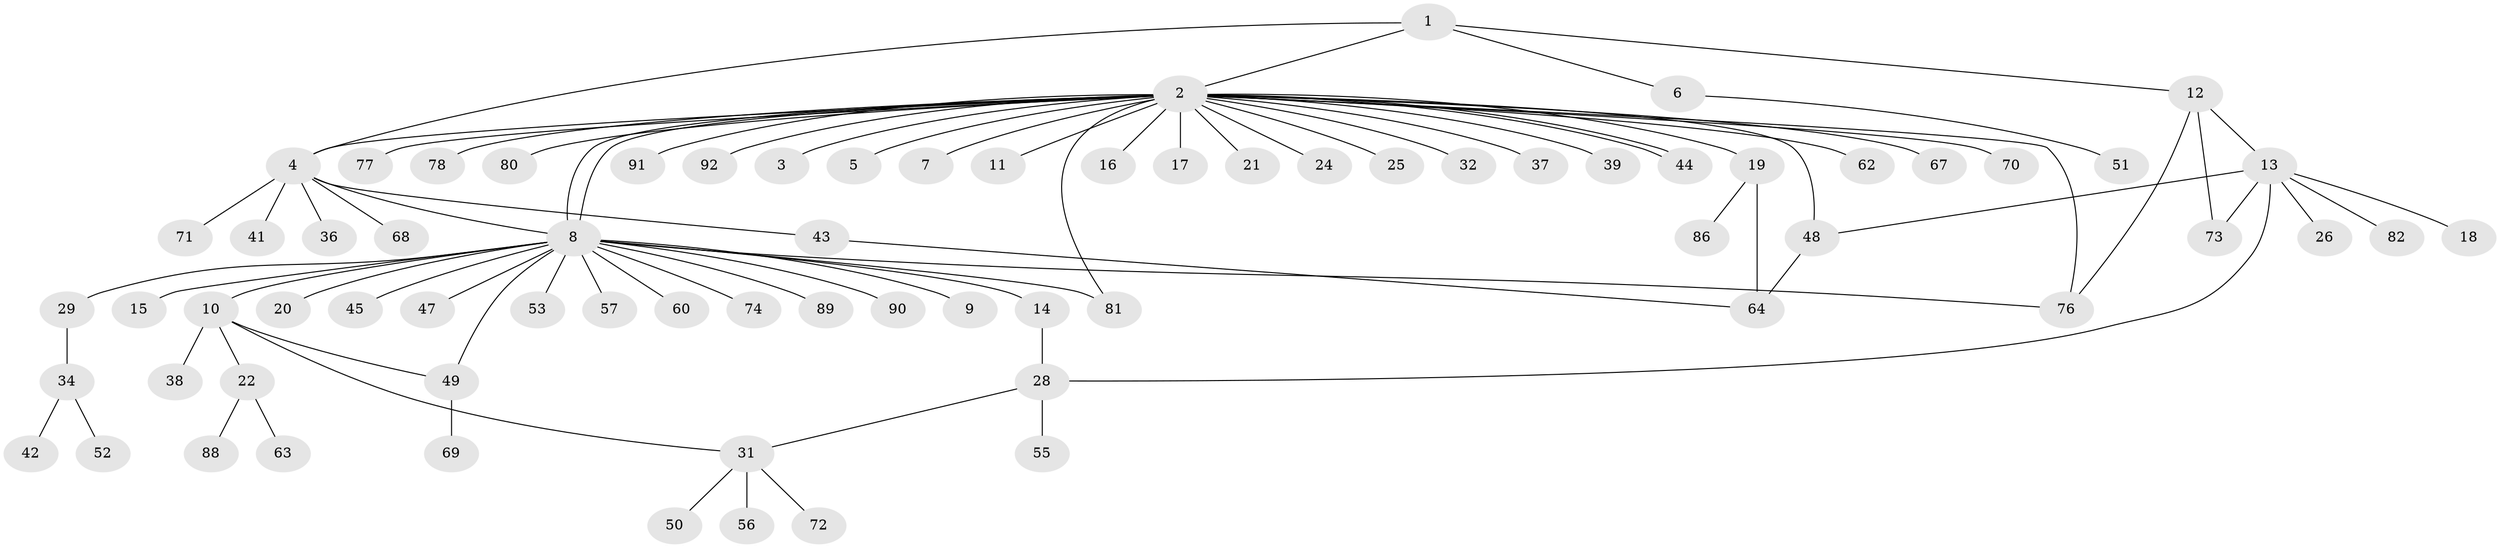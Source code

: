// original degree distribution, {4: 0.07608695652173914, 31: 0.010869565217391304, 1: 0.5978260869565217, 7: 0.010869565217391304, 2: 0.1956521739130435, 21: 0.010869565217391304, 5: 0.021739130434782608, 6: 0.010869565217391304, 3: 0.06521739130434782}
// Generated by graph-tools (version 1.1) at 2025/41/03/06/25 10:41:46]
// undirected, 73 vertices, 86 edges
graph export_dot {
graph [start="1"]
  node [color=gray90,style=filled];
  1;
  2 [super="+83"];
  3;
  4 [super="+27"];
  5 [super="+30"];
  6;
  7;
  8 [super="+33"];
  9;
  10 [super="+54"];
  11;
  12 [super="+87"];
  13 [super="+66"];
  14;
  15;
  16;
  17;
  18;
  19 [super="+23"];
  20;
  21 [super="+46"];
  22 [super="+59"];
  24;
  25;
  26;
  28 [super="+40"];
  29;
  31 [super="+79"];
  32;
  34 [super="+35"];
  36;
  37;
  38;
  39;
  41;
  42;
  43;
  44;
  45;
  47;
  48;
  49;
  50;
  51 [super="+61"];
  52 [super="+85"];
  53 [super="+65"];
  55 [super="+58"];
  56;
  57;
  60;
  62;
  63;
  64 [super="+75"];
  67;
  68;
  69;
  70;
  71;
  72;
  73;
  74;
  76 [super="+84"];
  77;
  78;
  80;
  81;
  82;
  86;
  88;
  89;
  90;
  91;
  92;
  1 -- 2;
  1 -- 4;
  1 -- 6;
  1 -- 12;
  2 -- 3;
  2 -- 4 [weight=2];
  2 -- 5;
  2 -- 7;
  2 -- 8;
  2 -- 8;
  2 -- 11;
  2 -- 16;
  2 -- 17;
  2 -- 19;
  2 -- 21;
  2 -- 24;
  2 -- 25;
  2 -- 32;
  2 -- 37;
  2 -- 39;
  2 -- 44;
  2 -- 44;
  2 -- 48;
  2 -- 62;
  2 -- 67;
  2 -- 70;
  2 -- 77;
  2 -- 78;
  2 -- 80;
  2 -- 81;
  2 -- 91;
  2 -- 92;
  2 -- 76;
  4 -- 36;
  4 -- 41;
  4 -- 68;
  4 -- 71;
  4 -- 8;
  4 -- 43;
  6 -- 51;
  8 -- 9;
  8 -- 10;
  8 -- 14;
  8 -- 15;
  8 -- 20;
  8 -- 29;
  8 -- 45;
  8 -- 47;
  8 -- 49;
  8 -- 53;
  8 -- 57;
  8 -- 60;
  8 -- 74;
  8 -- 76;
  8 -- 81;
  8 -- 89;
  8 -- 90;
  10 -- 22;
  10 -- 38;
  10 -- 49;
  10 -- 31;
  12 -- 13;
  12 -- 73;
  12 -- 76;
  13 -- 18;
  13 -- 26;
  13 -- 28;
  13 -- 73;
  13 -- 48;
  13 -- 82;
  14 -- 28;
  19 -- 64;
  19 -- 86;
  22 -- 63;
  22 -- 88;
  28 -- 31;
  28 -- 55;
  29 -- 34;
  31 -- 50;
  31 -- 56;
  31 -- 72;
  34 -- 42;
  34 -- 52;
  43 -- 64;
  48 -- 64;
  49 -- 69;
}
